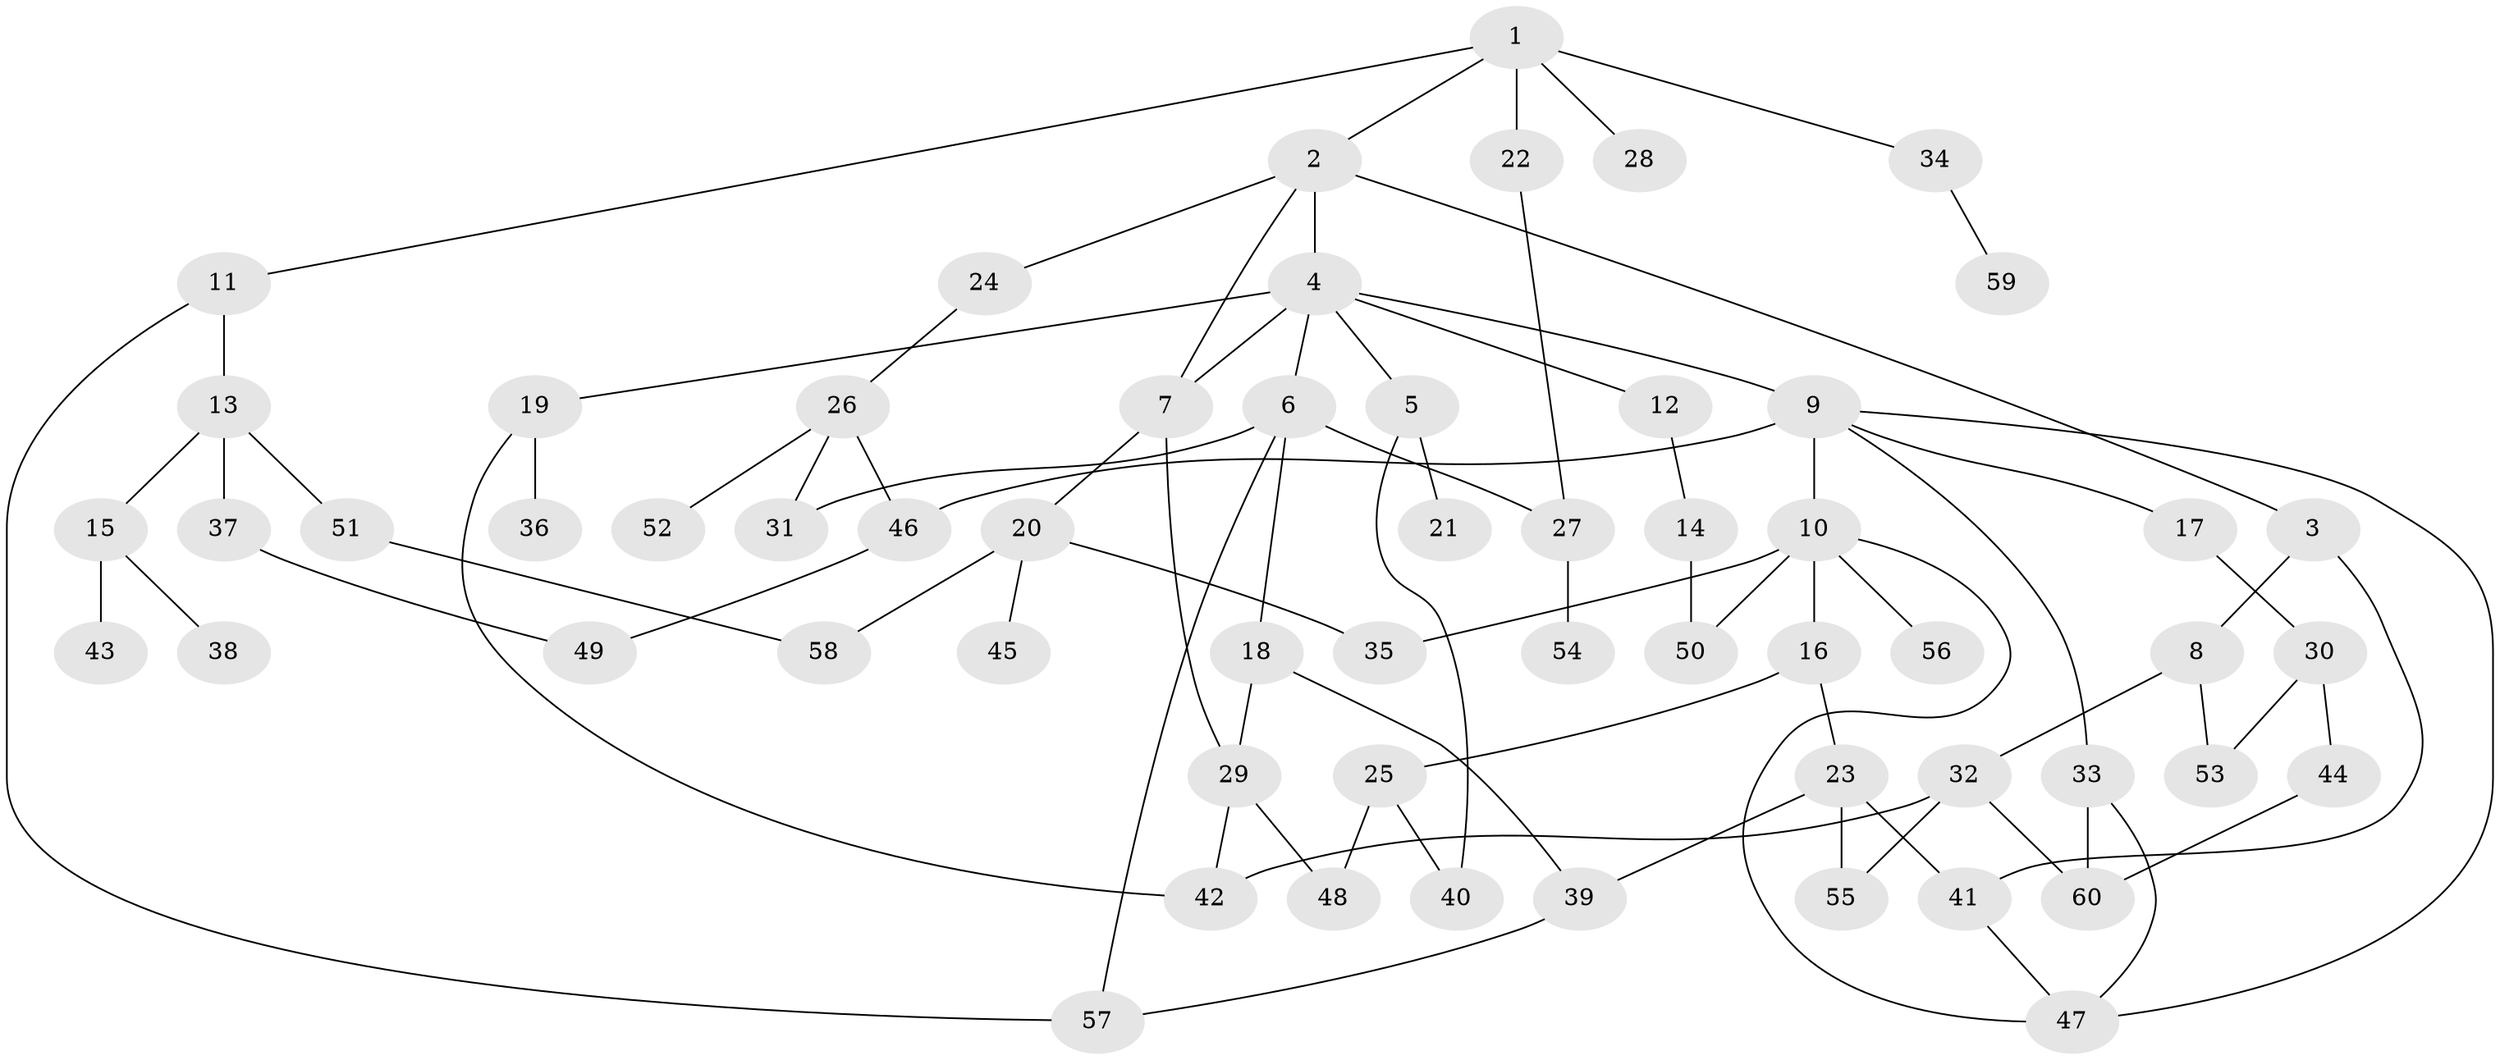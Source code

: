 // Generated by graph-tools (version 1.1) at 2025/34/03/09/25 02:34:33]
// undirected, 60 vertices, 83 edges
graph export_dot {
graph [start="1"]
  node [color=gray90,style=filled];
  1;
  2;
  3;
  4;
  5;
  6;
  7;
  8;
  9;
  10;
  11;
  12;
  13;
  14;
  15;
  16;
  17;
  18;
  19;
  20;
  21;
  22;
  23;
  24;
  25;
  26;
  27;
  28;
  29;
  30;
  31;
  32;
  33;
  34;
  35;
  36;
  37;
  38;
  39;
  40;
  41;
  42;
  43;
  44;
  45;
  46;
  47;
  48;
  49;
  50;
  51;
  52;
  53;
  54;
  55;
  56;
  57;
  58;
  59;
  60;
  1 -- 2;
  1 -- 11;
  1 -- 22;
  1 -- 28;
  1 -- 34;
  2 -- 3;
  2 -- 4;
  2 -- 24;
  2 -- 7;
  3 -- 8;
  3 -- 41;
  4 -- 5;
  4 -- 6;
  4 -- 7;
  4 -- 9;
  4 -- 12;
  4 -- 19;
  5 -- 21;
  5 -- 40;
  6 -- 18;
  6 -- 27;
  6 -- 57;
  6 -- 31;
  7 -- 20;
  7 -- 29;
  8 -- 32;
  8 -- 53;
  9 -- 10;
  9 -- 17;
  9 -- 33;
  9 -- 46;
  9 -- 47;
  10 -- 16;
  10 -- 47;
  10 -- 56;
  10 -- 35;
  10 -- 50;
  11 -- 13;
  11 -- 57;
  12 -- 14;
  13 -- 15;
  13 -- 37;
  13 -- 51;
  14 -- 50;
  15 -- 38;
  15 -- 43;
  16 -- 23;
  16 -- 25;
  17 -- 30;
  18 -- 29;
  18 -- 39;
  19 -- 36;
  19 -- 42;
  20 -- 35;
  20 -- 45;
  20 -- 58;
  22 -- 27;
  23 -- 39;
  23 -- 41;
  23 -- 55;
  24 -- 26;
  25 -- 48;
  25 -- 40;
  26 -- 31;
  26 -- 46;
  26 -- 52;
  27 -- 54;
  29 -- 48;
  29 -- 42;
  30 -- 44;
  30 -- 53;
  32 -- 55;
  32 -- 60;
  32 -- 42;
  33 -- 47;
  33 -- 60;
  34 -- 59;
  37 -- 49;
  39 -- 57;
  41 -- 47;
  44 -- 60;
  46 -- 49;
  51 -- 58;
}
